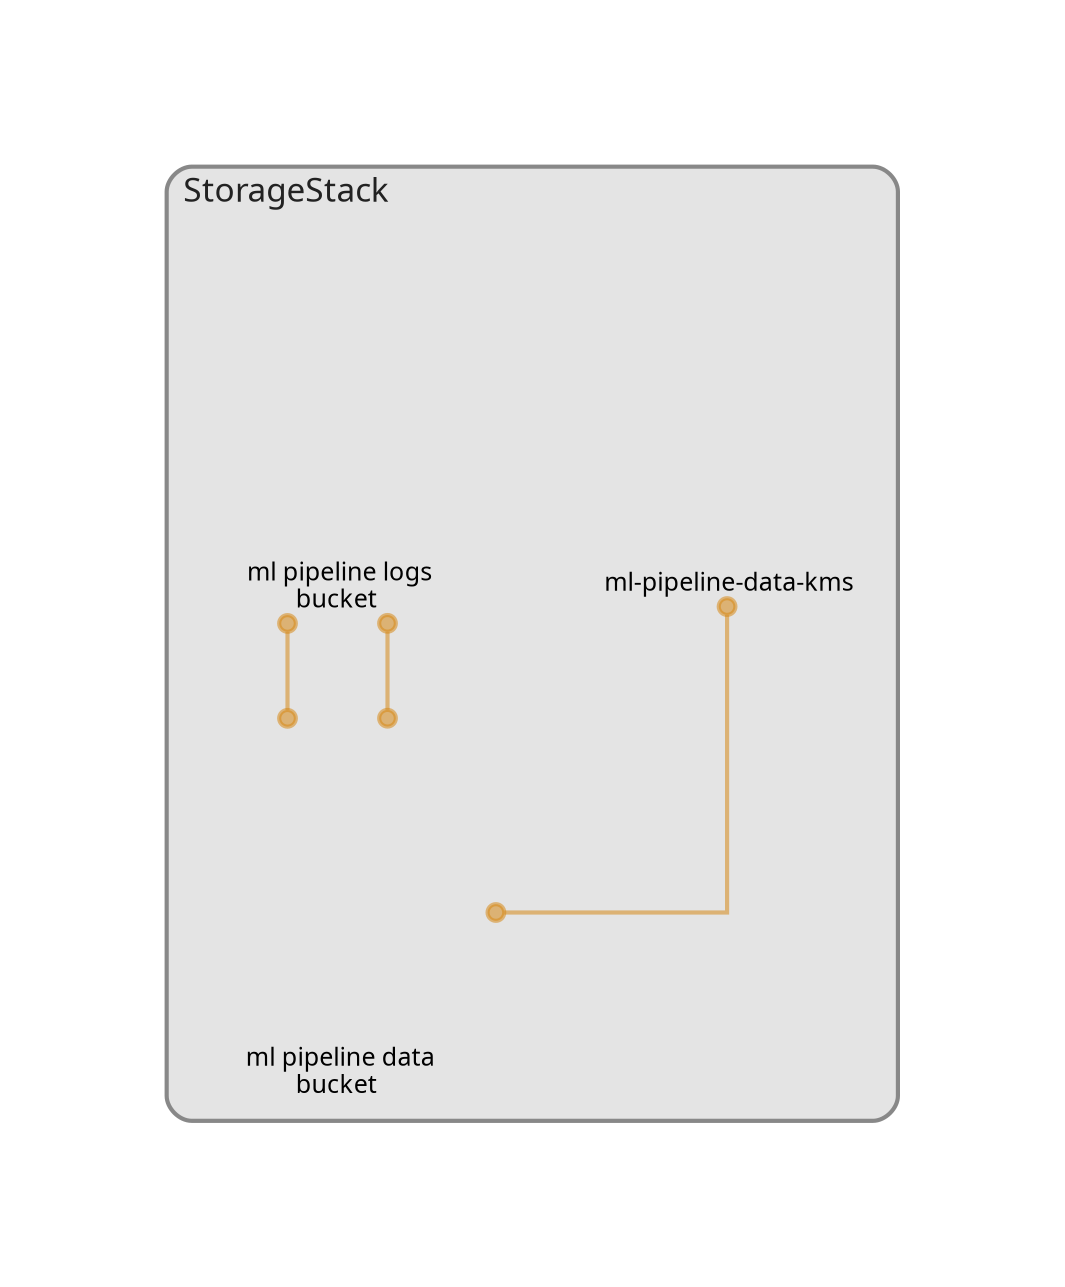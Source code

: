 digraph "Diagram" {
  splines = "ortho";
  pad = 1;
  nodesep = 0.6;
  ranksep = 0.75;
  fontname = "Sans-Serif";
  fontsize = 15;
  dpi = 200;
  rankdir = "BT";
  compound = true;
  fontcolor = "#222222";
  edge [
    color = "#D5871488";
    penwidth = 2;
    arrowhead = "dot";
    arrowtail = "dot";
  ];
  node [
    shape = "box";
    style = "rounded";
    fixedsize = true;
    width = 1.7;
    height = 1.7;
    labelloc = "c";
    imagescale = true;
    fontname = "Sans-Serif";
    fontsize = 8;
    margin = 8;
  ];
  subgraph "StorageStack" {
    subgraph "cluster-SubGraph.StorageStack" {
      graph [
        label = "StorageStack";
        labelloc = "b";
        labeljust = "l";
        margin = 10;
        fontsize = 16;
        penwidth = 2;
        pencolor = "#888888";
        style = "filled,rounded";
        fillcolor = "#e4e4e4";
      ];
      "StorageStack/ml-pipeline-data-kms" [
        label = " ml-pipeline-data-kms";
        fontsize = 12;
        image = "/Users/ankitpatterson/workspace/sagemaker-pipeline-example/node_modules/cdk-dia/icons/aws/Service/Arch_Security-Identity-Compliance/64/Arch_AWS-Key-Management-Services_64@5x.png";
        imagescale = "true";
        imagepos = "tc";
        penwidth = 0;
        shape = "node";
        fixedsize = "true";
        labelloc = "b";
        width = 2;
        height = 2.266;
      ];
      "StorageStack/ml-pipeline-logs-bucket" [
        label = " ml pipeline logs\nbucket";
        fontsize = 12;
        image = "/Users/ankitpatterson/workspace/sagemaker-pipeline-example/node_modules/cdk-dia/icons/aws/Service/Arch_Storage/64/Arch_Amazon-S3-Standard_64@5x.png";
        imagescale = "true";
        imagepos = "tc";
        penwidth = 0;
        shape = "node";
        fixedsize = "true";
        labelloc = "b";
        width = 2;
        height = 2.4819999999999998;
      ];
      "StorageStack/ml-pipeline-data-bucket" [
        label = " ml pipeline data\nbucket";
        fontsize = 12;
        image = "/Users/ankitpatterson/workspace/sagemaker-pipeline-example/node_modules/cdk-dia/icons/aws/Service/Arch_Storage/64/Arch_Amazon-S3-Standard_64@5x.png";
        imagescale = "true";
        imagepos = "tc";
        penwidth = 0;
        shape = "node";
        fixedsize = "true";
        labelloc = "b";
        width = 2;
        height = 2.4819999999999998;
      ];
    }
  }
  "StorageStack/ml-pipeline-logs-bucket" -> "StorageStack/ml-pipeline-data-bucket" [
    dir = "both";
  ];
  "StorageStack/ml-pipeline-data-bucket" -> "StorageStack/ml-pipeline-data-kms" [
    dir = "both";
  ];
  "StorageStack/ml-pipeline-data-bucket" -> "StorageStack/ml-pipeline-logs-bucket" [
    dir = "both";
  ];
}